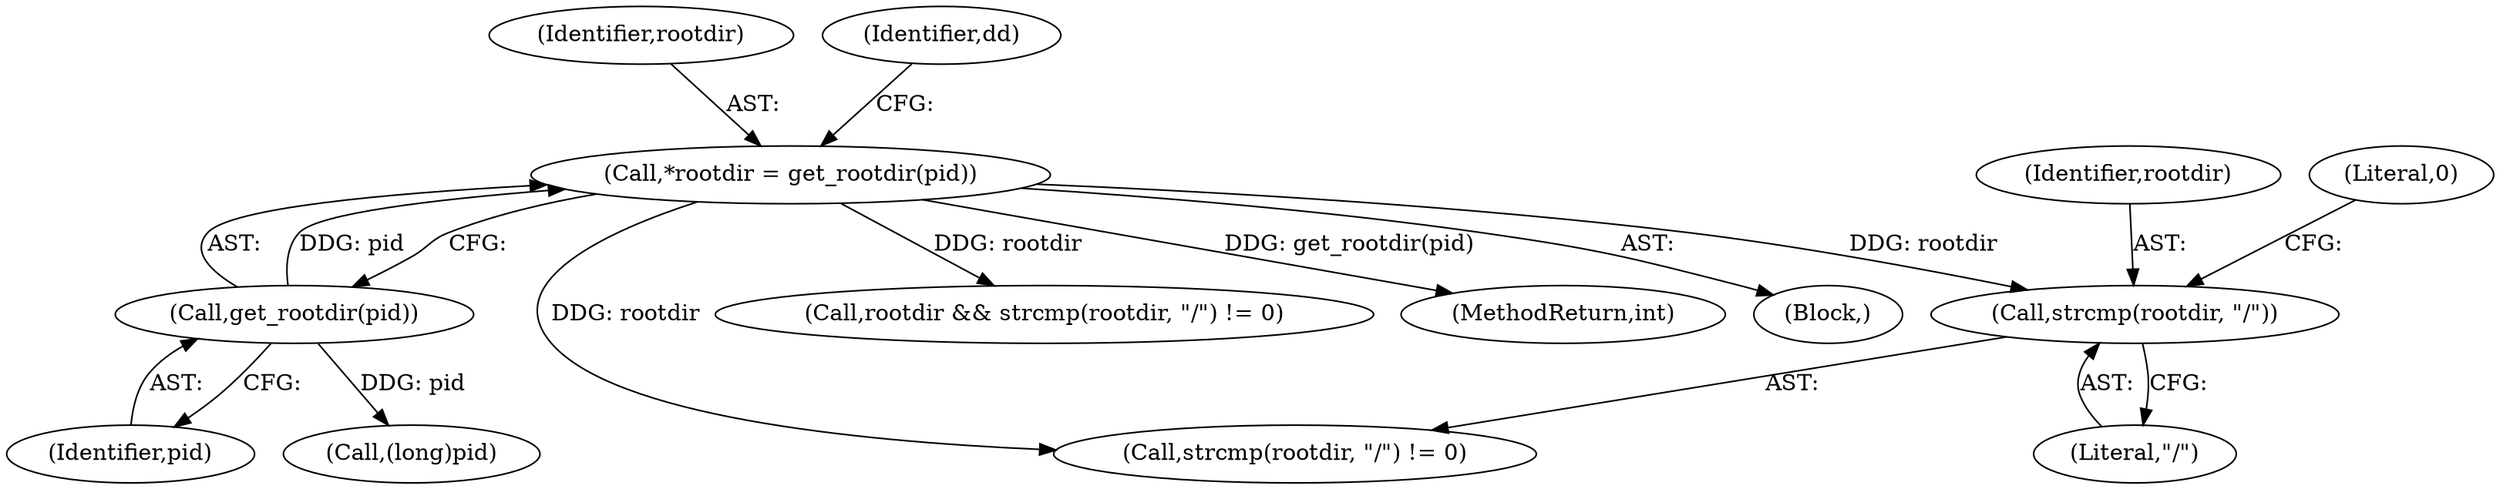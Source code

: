digraph "0_abrt_80408e9e24a1c10f85fd969e1853e0f192157f92_0@pointer" {
"1000636" [label="(Call,strcmp(rootdir, \"/\"))"];
"1000625" [label="(Call,*rootdir = get_rootdir(pid))"];
"1000627" [label="(Call,get_rootdir(pid))"];
"1000628" [label="(Identifier,pid)"];
"1000637" [label="(Identifier,rootdir)"];
"1000636" [label="(Call,strcmp(rootdir, \"/\"))"];
"1000625" [label="(Call,*rootdir = get_rootdir(pid))"];
"1000627" [label="(Call,get_rootdir(pid))"];
"1000626" [label="(Identifier,rootdir)"];
"1000638" [label="(Literal,\"/\")"];
"1000635" [label="(Call,strcmp(rootdir, \"/\") != 0)"];
"1000633" [label="(Call,rootdir && strcmp(rootdir, \"/\") != 0)"];
"1000630" [label="(Identifier,dd)"];
"1000649" [label="(Call,(long)pid)"];
"1001168" [label="(MethodReturn,int)"];
"1000639" [label="(Literal,0)"];
"1000623" [label="(Block,)"];
"1000636" -> "1000635"  [label="AST: "];
"1000636" -> "1000638"  [label="CFG: "];
"1000637" -> "1000636"  [label="AST: "];
"1000638" -> "1000636"  [label="AST: "];
"1000639" -> "1000636"  [label="CFG: "];
"1000625" -> "1000636"  [label="DDG: rootdir"];
"1000625" -> "1000623"  [label="AST: "];
"1000625" -> "1000627"  [label="CFG: "];
"1000626" -> "1000625"  [label="AST: "];
"1000627" -> "1000625"  [label="AST: "];
"1000630" -> "1000625"  [label="CFG: "];
"1000625" -> "1001168"  [label="DDG: get_rootdir(pid)"];
"1000627" -> "1000625"  [label="DDG: pid"];
"1000625" -> "1000633"  [label="DDG: rootdir"];
"1000625" -> "1000635"  [label="DDG: rootdir"];
"1000627" -> "1000628"  [label="CFG: "];
"1000628" -> "1000627"  [label="AST: "];
"1000627" -> "1000649"  [label="DDG: pid"];
}
